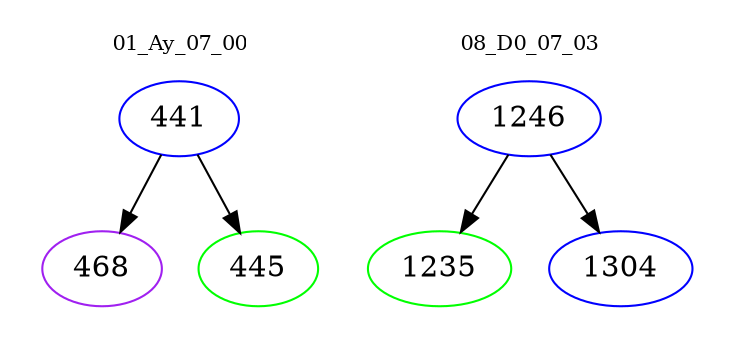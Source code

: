 digraph{
subgraph cluster_0 {
color = white
label = "01_Ay_07_00";
fontsize=10;
T0_441 [label="441", color="blue"]
T0_441 -> T0_468 [color="black"]
T0_468 [label="468", color="purple"]
T0_441 -> T0_445 [color="black"]
T0_445 [label="445", color="green"]
}
subgraph cluster_1 {
color = white
label = "08_D0_07_03";
fontsize=10;
T1_1246 [label="1246", color="blue"]
T1_1246 -> T1_1235 [color="black"]
T1_1235 [label="1235", color="green"]
T1_1246 -> T1_1304 [color="black"]
T1_1304 [label="1304", color="blue"]
}
}
